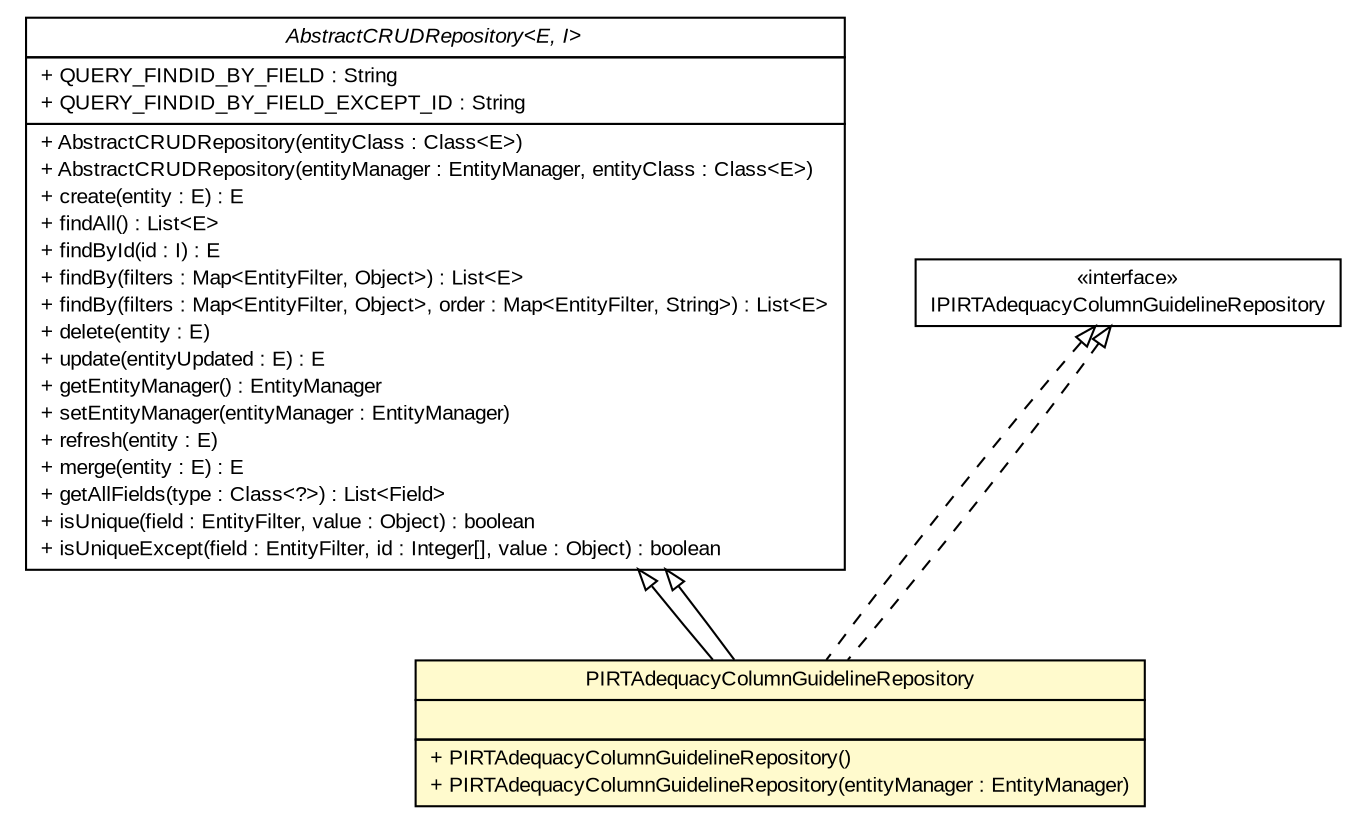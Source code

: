 #!/usr/local/bin/dot
#
# Class diagram 
# Generated by UMLGraph version R5_6-24-gf6e263 (http://www.umlgraph.org/)
#

digraph G {
	edge [fontname="arial",fontsize=10,labelfontname="arial",labelfontsize=10];
	node [fontname="arial",fontsize=10,shape=plaintext];
	nodesep=0.25;
	ranksep=0.5;
	// gov.sandia.cf.dao.AbstractCRUDRepository<E, I>
	c313900 [label=<<table title="gov.sandia.cf.dao.AbstractCRUDRepository" border="0" cellborder="1" cellspacing="0" cellpadding="2" port="p" href="../AbstractCRUDRepository.html">
		<tr><td><table border="0" cellspacing="0" cellpadding="1">
<tr><td align="center" balign="center"><font face="arial italic"> AbstractCRUDRepository&lt;E, I&gt; </font></td></tr>
		</table></td></tr>
		<tr><td><table border="0" cellspacing="0" cellpadding="1">
<tr><td align="left" balign="left"> + QUERY_FINDID_BY_FIELD : String </td></tr>
<tr><td align="left" balign="left"> + QUERY_FINDID_BY_FIELD_EXCEPT_ID : String </td></tr>
		</table></td></tr>
		<tr><td><table border="0" cellspacing="0" cellpadding="1">
<tr><td align="left" balign="left"> + AbstractCRUDRepository(entityClass : Class&lt;E&gt;) </td></tr>
<tr><td align="left" balign="left"> + AbstractCRUDRepository(entityManager : EntityManager, entityClass : Class&lt;E&gt;) </td></tr>
<tr><td align="left" balign="left"> + create(entity : E) : E </td></tr>
<tr><td align="left" balign="left"> + findAll() : List&lt;E&gt; </td></tr>
<tr><td align="left" balign="left"> + findById(id : I) : E </td></tr>
<tr><td align="left" balign="left"> + findBy(filters : Map&lt;EntityFilter, Object&gt;) : List&lt;E&gt; </td></tr>
<tr><td align="left" balign="left"> + findBy(filters : Map&lt;EntityFilter, Object&gt;, order : Map&lt;EntityFilter, String&gt;) : List&lt;E&gt; </td></tr>
<tr><td align="left" balign="left"> + delete(entity : E) </td></tr>
<tr><td align="left" balign="left"> + update(entityUpdated : E) : E </td></tr>
<tr><td align="left" balign="left"> + getEntityManager() : EntityManager </td></tr>
<tr><td align="left" balign="left"> + setEntityManager(entityManager : EntityManager) </td></tr>
<tr><td align="left" balign="left"> + refresh(entity : E) </td></tr>
<tr><td align="left" balign="left"> + merge(entity : E) : E </td></tr>
<tr><td align="left" balign="left"> + getAllFields(type : Class&lt;?&gt;) : List&lt;Field&gt; </td></tr>
<tr><td align="left" balign="left"> + isUnique(field : EntityFilter, value : Object) : boolean </td></tr>
<tr><td align="left" balign="left"> + isUniqueExcept(field : EntityFilter, id : Integer[], value : Object) : boolean </td></tr>
		</table></td></tr>
		</table>>, URL="../AbstractCRUDRepository.html", fontname="arial", fontcolor="black", fontsize=10.0];
	// gov.sandia.cf.dao.impl.PIRTAdequacyColumnGuidelineRepository
	c313958 [label=<<table title="gov.sandia.cf.dao.impl.PIRTAdequacyColumnGuidelineRepository" border="0" cellborder="1" cellspacing="0" cellpadding="2" port="p" bgcolor="lemonChiffon" href="./PIRTAdequacyColumnGuidelineRepository.html">
		<tr><td><table border="0" cellspacing="0" cellpadding="1">
<tr><td align="center" balign="center"> PIRTAdequacyColumnGuidelineRepository </td></tr>
		</table></td></tr>
		<tr><td><table border="0" cellspacing="0" cellpadding="1">
<tr><td align="left" balign="left">  </td></tr>
		</table></td></tr>
		<tr><td><table border="0" cellspacing="0" cellpadding="1">
<tr><td align="left" balign="left"> + PIRTAdequacyColumnGuidelineRepository() </td></tr>
<tr><td align="left" balign="left"> + PIRTAdequacyColumnGuidelineRepository(entityManager : EntityManager) </td></tr>
		</table></td></tr>
		</table>>, URL="./PIRTAdequacyColumnGuidelineRepository.html", fontname="arial", fontcolor="black", fontsize=10.0];
	// gov.sandia.cf.dao.IPIRTAdequacyColumnGuidelineRepository
	c314004 [label=<<table title="gov.sandia.cf.dao.IPIRTAdequacyColumnGuidelineRepository" border="0" cellborder="1" cellspacing="0" cellpadding="2" port="p" href="../IPIRTAdequacyColumnGuidelineRepository.html">
		<tr><td><table border="0" cellspacing="0" cellpadding="1">
<tr><td align="center" balign="center"> &#171;interface&#187; </td></tr>
<tr><td align="center" balign="center"> IPIRTAdequacyColumnGuidelineRepository </td></tr>
		</table></td></tr>
		</table>>, URL="../IPIRTAdequacyColumnGuidelineRepository.html", fontname="arial", fontcolor="black", fontsize=10.0];
	//gov.sandia.cf.dao.impl.PIRTAdequacyColumnGuidelineRepository extends gov.sandia.cf.dao.AbstractCRUDRepository<gov.sandia.cf.model.PIRTAdequacyColumnGuideline, java.lang.Integer>
	c313900:p -> c313958:p [dir=back,arrowtail=empty];
	//gov.sandia.cf.dao.impl.PIRTAdequacyColumnGuidelineRepository implements gov.sandia.cf.dao.IPIRTAdequacyColumnGuidelineRepository
	c314004:p -> c313958:p [dir=back,arrowtail=empty,style=dashed];
	//gov.sandia.cf.dao.impl.PIRTAdequacyColumnGuidelineRepository extends gov.sandia.cf.dao.AbstractCRUDRepository<gov.sandia.cf.model.PIRTAdequacyColumnGuideline, java.lang.Integer>
	c313900:p -> c313958:p [dir=back,arrowtail=empty];
	//gov.sandia.cf.dao.impl.PIRTAdequacyColumnGuidelineRepository implements gov.sandia.cf.dao.IPIRTAdequacyColumnGuidelineRepository
	c314004:p -> c313958:p [dir=back,arrowtail=empty,style=dashed];
}

